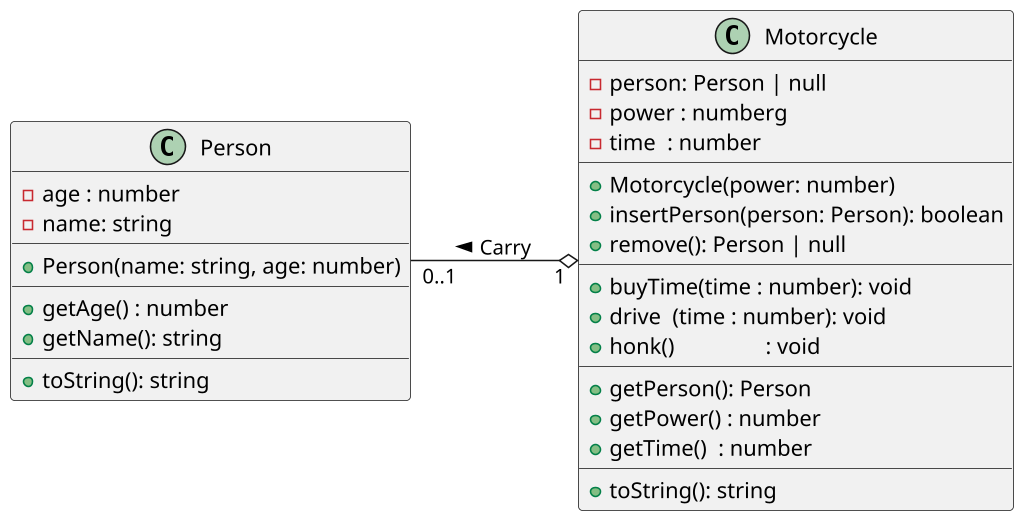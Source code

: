 @startuml

skinparam defaultFontName "Source Code Pro"
skinparam dpi 150
left to right direction

class Motorcycle {
  - person: Person | null
  - power : numberg
  - time  : number
  __
  + Motorcycle(power: number)
  + insertPerson(person: Person): boolean
  + remove(): Person | null
  __
  + buyTime(time : number): void
  + drive  (time : number): void
  + honk()                : void
  __
  + getPerson(): Person
  + getPower() : number
  + getTime()  : number
  __
  + toString(): string
}
  
class Person {
  - age : number
  - name: string
  __
  + Person(name: string, age: number)
  __
  + getAge() : number
  + getName(): string
  __
  + toString(): string
}

Person "0..1" --o "1" Motorcycle : < Carry
@enduml
